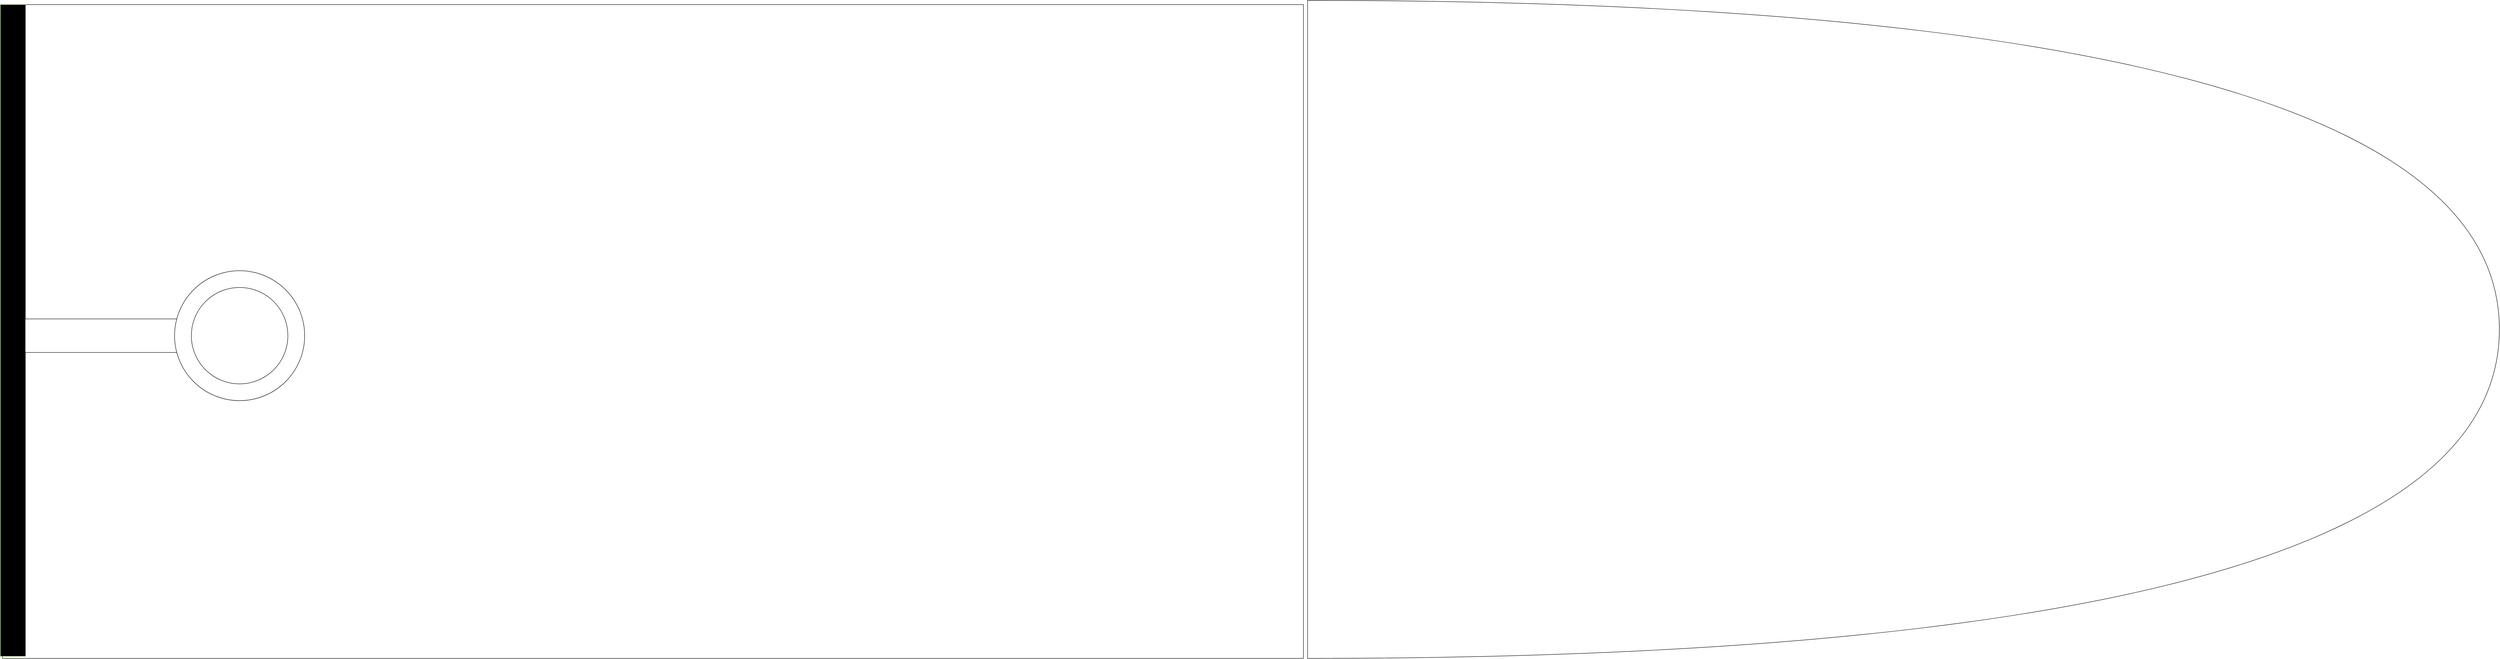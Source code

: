 <mxfile version="21.6.5" type="github">
  <diagram name="Page-1" id="A7NyzoZ86iVId1svX5Ww">
    <mxGraphModel dx="4200" dy="2196" grid="1" gridSize="10" guides="1" tooltips="1" connect="1" arrows="1" fold="1" page="1" pageScale="1" pageWidth="850" pageHeight="1100" math="0" shadow="0">
      <root>
        <mxCell id="0" />
        <mxCell id="1" parent="0" />
        <mxCell id="Q2Y_x8fOaRDxXKNCKWC0-3" value="" style="rounded=0;whiteSpace=wrap;html=1;" vertex="1" parent="1">
          <mxGeometry x="210" y="320" width="3100" height="1560" as="geometry" />
        </mxCell>
        <mxCell id="Q2Y_x8fOaRDxXKNCKWC0-5" value="" style="shape=or;whiteSpace=wrap;html=1;" vertex="1" parent="1">
          <mxGeometry x="3320" y="310" width="2840" height="1570" as="geometry" />
        </mxCell>
        <mxCell id="Q2Y_x8fOaRDxXKNCKWC0-6" value="" style="rounded=0;whiteSpace=wrap;html=1;rotation=90;fillColor=#000000;strokeColor=#82b366;" vertex="1" parent="1">
          <mxGeometry x="-542.5" y="1067.5" width="1555" height="60" as="geometry" />
        </mxCell>
        <mxCell id="Q2Y_x8fOaRDxXKNCKWC0-10" value="" style="group" vertex="1" connectable="0" parent="1">
          <mxGeometry x="264" y="955" width="666" height="310" as="geometry" />
        </mxCell>
        <mxCell id="Q2Y_x8fOaRDxXKNCKWC0-7" value="" style="rounded=0;whiteSpace=wrap;html=1;" vertex="1" parent="Q2Y_x8fOaRDxXKNCKWC0-10">
          <mxGeometry y="115" width="370" height="80" as="geometry" />
        </mxCell>
        <mxCell id="Q2Y_x8fOaRDxXKNCKWC0-8" value="" style="ellipse;whiteSpace=wrap;html=1;aspect=fixed;" vertex="1" parent="Q2Y_x8fOaRDxXKNCKWC0-10">
          <mxGeometry x="356" width="310" height="310" as="geometry" />
        </mxCell>
        <mxCell id="Q2Y_x8fOaRDxXKNCKWC0-9" value="" style="ellipse;whiteSpace=wrap;html=1;aspect=fixed;" vertex="1" parent="Q2Y_x8fOaRDxXKNCKWC0-10">
          <mxGeometry x="396" y="40" width="230" height="230" as="geometry" />
        </mxCell>
      </root>
    </mxGraphModel>
  </diagram>
</mxfile>
